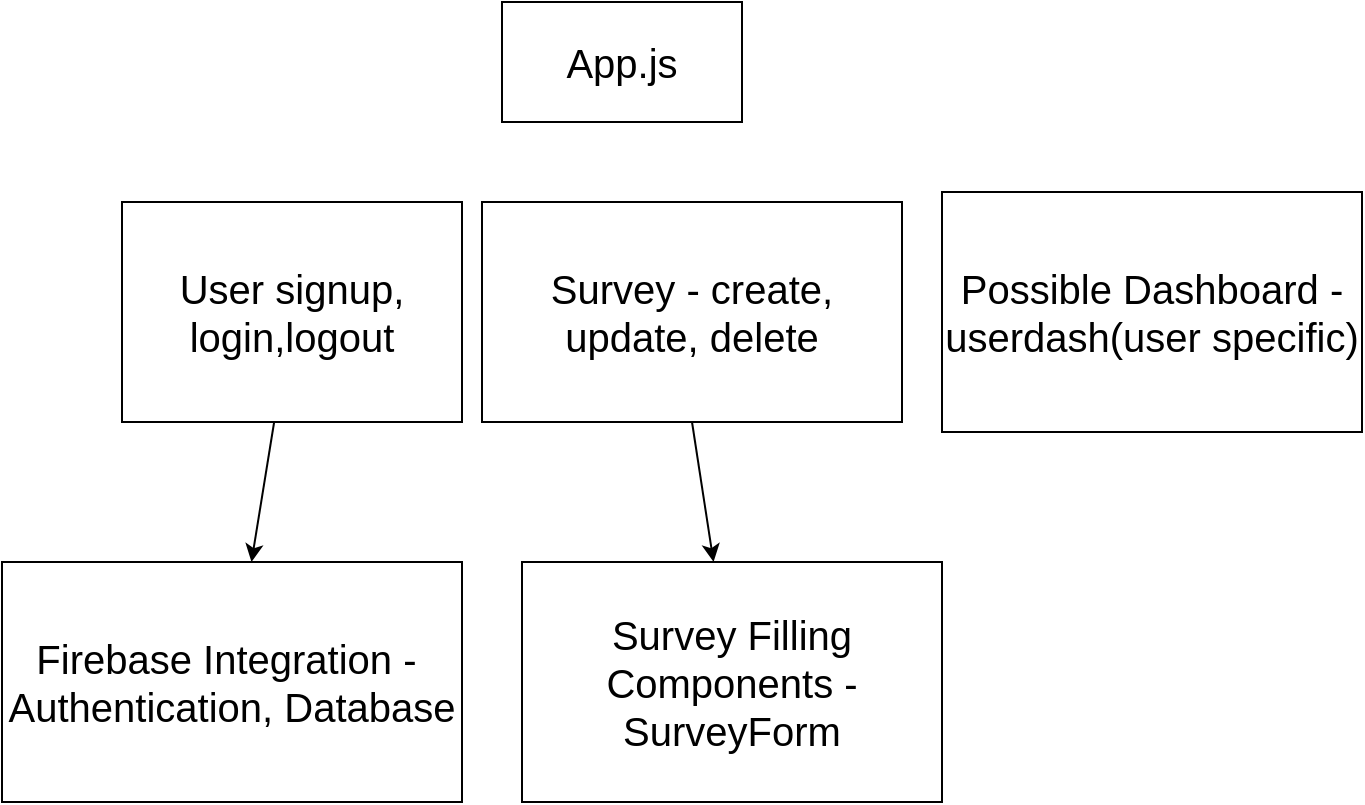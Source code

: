 <mxfile>
    <diagram id="GTa_X99YytO-2TGXDlmG" name="Page-1">
        <mxGraphModel dx="1856" dy="1147" grid="1" gridSize="10" guides="1" tooltips="1" connect="1" arrows="1" fold="1" page="1" pageScale="1" pageWidth="850" pageHeight="1100" math="0" shadow="0">
            <root>
                <mxCell id="0"/>
                <mxCell id="1" parent="0"/>
                <mxCell id="3" value="&lt;font style=&quot;font-size: 20px;&quot;&gt;App.js&lt;/font&gt;" style="rounded=0;whiteSpace=wrap;html=1;" vertex="1" parent="1">
                    <mxGeometry x="330" y="110" width="120" height="60" as="geometry"/>
                </mxCell>
                <mxCell id="3QB0LrcZ91xJNt0meoHK-5" value="" style="edgeStyle=none;html=1;fontSize=20;" edge="1" parent="1" source="4" target="hUAHK_gQip4hpSmRXo4R-6">
                    <mxGeometry relative="1" as="geometry"/>
                </mxCell>
                <mxCell id="4" value="User signup, login,logout" style="rounded=0;whiteSpace=wrap;html=1;fontSize=20;" vertex="1" parent="1">
                    <mxGeometry x="140" y="210" width="170" height="110" as="geometry"/>
                </mxCell>
                <mxCell id="IbSOogveEgeAxaS2Lfkr-6" style="edgeStyle=none;html=1;exitX=0.5;exitY=1;exitDx=0;exitDy=0;fontSize=20;" edge="1" parent="1" source="5" target="IbSOogveEgeAxaS2Lfkr-5">
                    <mxGeometry relative="1" as="geometry"/>
                </mxCell>
                <mxCell id="5" value="Survey - create, update, delete" style="rounded=0;whiteSpace=wrap;html=1;fontSize=20;" vertex="1" parent="1">
                    <mxGeometry x="320" y="210" width="210" height="110" as="geometry"/>
                </mxCell>
                <mxCell id="hUAHK_gQip4hpSmRXo4R-5" value="Possible Dashboard - userdash(user specific)" style="rounded=0;whiteSpace=wrap;html=1;fontSize=20;" vertex="1" parent="1">
                    <mxGeometry x="550" y="205" width="210" height="120" as="geometry"/>
                </mxCell>
                <mxCell id="hUAHK_gQip4hpSmRXo4R-6" value="Firebase Integration -&amp;nbsp;&lt;br&gt;Authentication, Database" style="rounded=0;whiteSpace=wrap;html=1;fontSize=20;" vertex="1" parent="1">
                    <mxGeometry x="80" y="390" width="230" height="120" as="geometry"/>
                </mxCell>
                <mxCell id="IbSOogveEgeAxaS2Lfkr-5" value="Survey Filling Components - SurveyForm" style="rounded=0;whiteSpace=wrap;html=1;fontSize=20;" vertex="1" parent="1">
                    <mxGeometry x="340" y="390" width="210" height="120" as="geometry"/>
                </mxCell>
            </root>
        </mxGraphModel>
    </diagram>
    <diagram id="ZzYS9BZn-N9Bjq9dqAkG" name="Page-1">
        <mxGraphModel grid="1" page="1" gridSize="10" guides="1" tooltips="1" connect="1" arrows="1" fold="1" pageScale="1" pageWidth="850" pageHeight="1100" math="0" shadow="0">
            <root>
                <mxCell id="0"/>
                <mxCell id="1" parent="0"/>
                <mxCell id="2" value="" style="rounded=0;whiteSpace=wrap;html=1;" parent="1" vertex="1">
                    <mxGeometry x="130" y="20" width="420" height="480" as="geometry"/>
                </mxCell>
                <mxCell id="3" value="App" style="text;html=1;strokeColor=none;fillColor=none;align=center;verticalAlign=middle;whiteSpace=wrap;rounded=0;" vertex="1" parent="1">
                    <mxGeometry x="310" y="20" width="60" height="30" as="geometry"/>
                </mxCell>
                <mxCell id="4" value="" style="rounded=0;whiteSpace=wrap;html=1;" vertex="1" parent="1">
                    <mxGeometry x="140" y="50" width="400" height="60" as="geometry"/>
                </mxCell>
                <mxCell id="5" value="Header/Possible home for navBar&lt;br&gt;" style="text;html=1;strokeColor=none;fillColor=none;align=center;verticalAlign=middle;whiteSpace=wrap;rounded=0;" vertex="1" parent="1">
                    <mxGeometry x="310" y="60" width="60" height="30" as="geometry"/>
                </mxCell>
                <mxCell id="6" value="" style="rounded=0;whiteSpace=wrap;html=1;" vertex="1" parent="1">
                    <mxGeometry x="140" y="120" width="400" height="370" as="geometry"/>
                </mxCell>
                <mxCell id="7" value="Control" style="text;html=1;strokeColor=none;fillColor=none;align=center;verticalAlign=middle;whiteSpace=wrap;rounded=0;" vertex="1" parent="1">
                    <mxGeometry x="310" y="120" width="60" height="30" as="geometry"/>
                </mxCell>
                <mxCell id="15" value="" style="rounded=0;whiteSpace=wrap;html=1;" vertex="1" parent="1">
                    <mxGeometry x="150" y="200" width="380" height="265" as="geometry"/>
                </mxCell>
                <mxCell id="17" value="" style="rounded=0;whiteSpace=wrap;html=1;" vertex="1" parent="1">
                    <mxGeometry x="150" y="140" width="380" height="50" as="geometry"/>
                </mxCell>
                <mxCell id="18" value="Logins add later" style="text;html=1;strokeColor=none;fillColor=none;align=center;verticalAlign=middle;whiteSpace=wrap;rounded=0;" vertex="1" parent="1">
                    <mxGeometry x="200" y="130" width="230" height="30" as="geometry"/>
                </mxCell>
                <mxCell id="19" value="Dashboard / User" style="text;html=1;strokeColor=none;fillColor=none;align=center;verticalAlign=middle;whiteSpace=wrap;rounded=0;" vertex="1" parent="1">
                    <mxGeometry x="290" y="200" width="110" height="30" as="geometry"/>
                </mxCell>
                <mxCell id="20" value="" style="rounded=0;whiteSpace=wrap;html=1;" vertex="1" parent="1">
                    <mxGeometry x="160" y="220" width="120" height="230" as="geometry"/>
                </mxCell>
                <mxCell id="21" value="SurveyList" style="text;html=1;strokeColor=none;fillColor=none;align=center;verticalAlign=middle;whiteSpace=wrap;rounded=0;" vertex="1" parent="1">
                    <mxGeometry x="190" y="220" width="60" height="30" as="geometry"/>
                </mxCell>
                <mxCell id="22" value="CreateAnswers" style="text;html=1;strokeColor=none;fillColor=none;align=center;verticalAlign=middle;whiteSpace=wrap;rounded=0;" vertex="1" parent="1">
                    <mxGeometry x="190" y="410" width="60" height="30" as="geometry"/>
                </mxCell>
                <mxCell id="24" value="" style="rounded=0;whiteSpace=wrap;html=1;" vertex="1" parent="1">
                    <mxGeometry x="290" y="220" width="120" height="230" as="geometry"/>
                </mxCell>
                <mxCell id="25" value="NewSurvey" style="text;html=1;strokeColor=none;fillColor=none;align=center;verticalAlign=middle;whiteSpace=wrap;rounded=0;" vertex="1" parent="1">
                    <mxGeometry x="320" y="220" width="60" height="30" as="geometry"/>
                </mxCell>
                <mxCell id="26" value="CreateSurvey" style="text;html=1;strokeColor=none;fillColor=none;align=center;verticalAlign=middle;whiteSpace=wrap;rounded=0;" vertex="1" parent="1">
                    <mxGeometry x="320" y="410" width="60" height="30" as="geometry"/>
                </mxCell>
                <mxCell id="27" value="ViewSurveys" style="text;html=1;strokeColor=none;fillColor=none;align=center;verticalAlign=middle;whiteSpace=wrap;rounded=0;" vertex="1" parent="1">
                    <mxGeometry x="190" y="370" width="60" height="30" as="geometry"/>
                </mxCell>
                <mxCell id="28" value="" style="rounded=0;whiteSpace=wrap;html=1;" vertex="1" parent="1">
                    <mxGeometry x="410" y="220" width="120" height="230" as="geometry"/>
                </mxCell>
                <mxCell id="29" value="SurveyDetail&lt;br&gt;/Selected Survey" style="text;html=1;strokeColor=none;fillColor=none;align=center;verticalAlign=middle;whiteSpace=wrap;rounded=0;" vertex="1" parent="1">
                    <mxGeometry x="440" y="230" width="60" height="30" as="geometry"/>
                </mxCell>
                <mxCell id="30" value="Update/&lt;br&gt;Delete&lt;br&gt;User Surveys" style="text;html=1;strokeColor=none;fillColor=none;align=center;verticalAlign=middle;whiteSpace=wrap;rounded=0;" vertex="1" parent="1">
                    <mxGeometry x="440" y="370" width="60" height="30" as="geometry"/>
                </mxCell>
                <mxCell id="31" value="View all user Surveys?" style="text;html=1;strokeColor=none;fillColor=none;align=center;verticalAlign=middle;whiteSpace=wrap;rounded=0;" vertex="1" parent="1">
                    <mxGeometry x="390" y="120" width="130" height="30" as="geometry"/>
                </mxCell>
                <mxCell id="32" value="SIgnUp" style="text;html=1;strokeColor=none;fillColor=none;align=center;verticalAlign=middle;whiteSpace=wrap;rounded=0;" vertex="1" parent="1">
                    <mxGeometry x="170" y="160" width="60" height="30" as="geometry"/>
                </mxCell>
                <mxCell id="33" value="SignIn" style="text;html=1;strokeColor=none;fillColor=none;align=center;verticalAlign=middle;whiteSpace=wrap;rounded=0;" vertex="1" parent="1">
                    <mxGeometry x="290" y="160" width="60" height="30" as="geometry"/>
                </mxCell>
                <mxCell id="34" value="SignOutButton" style="text;html=1;strokeColor=none;fillColor=none;align=center;verticalAlign=middle;whiteSpace=wrap;rounded=0;" vertex="1" parent="1">
                    <mxGeometry x="440" y="160" width="60" height="30" as="geometry"/>
                </mxCell>
            </root>
        </mxGraphModel>
    </diagram>
</mxfile>